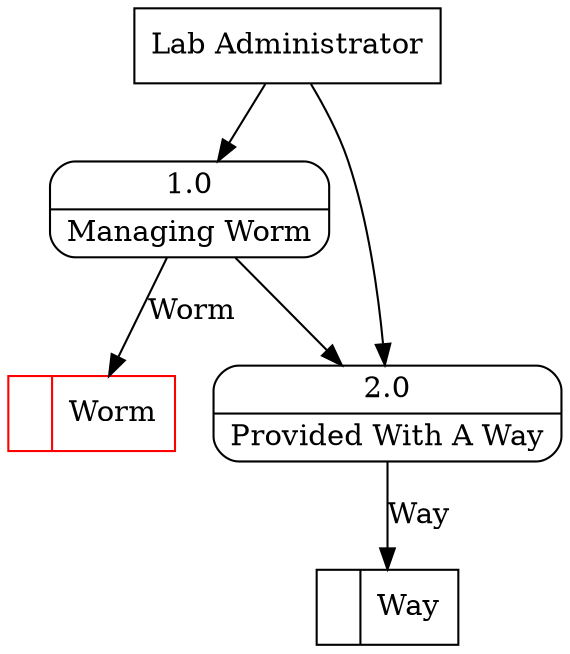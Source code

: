 digraph dfd2{ 
node[shape=record]
200 [label="<f0>  |<f1> Worm " color=red];
201 [label="<f0>  |<f1> Way " ];
202 [label="Lab Administrator" shape=box];
203 [label="{<f0> 1.0|<f1> Managing Worm }" shape=Mrecord];
204 [label="{<f0> 2.0|<f1> Provided With A Way }" shape=Mrecord];
202 -> 203
202 -> 204
203 -> 204
203 -> 200 [label="Worm"]
204 -> 201 [label="Way"]
}